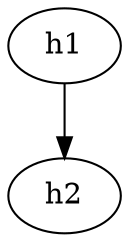 digraph g1 {

h1[type=host,ip="10.0.0.1",mac="1:1:1:1:1:1",id=1];
h2[type=host,ip="10.0.0.2",mac="2:2:2:2:2:2",id=2];

h1 -> h2 [sport=0, dport=0, cost=1];

}
